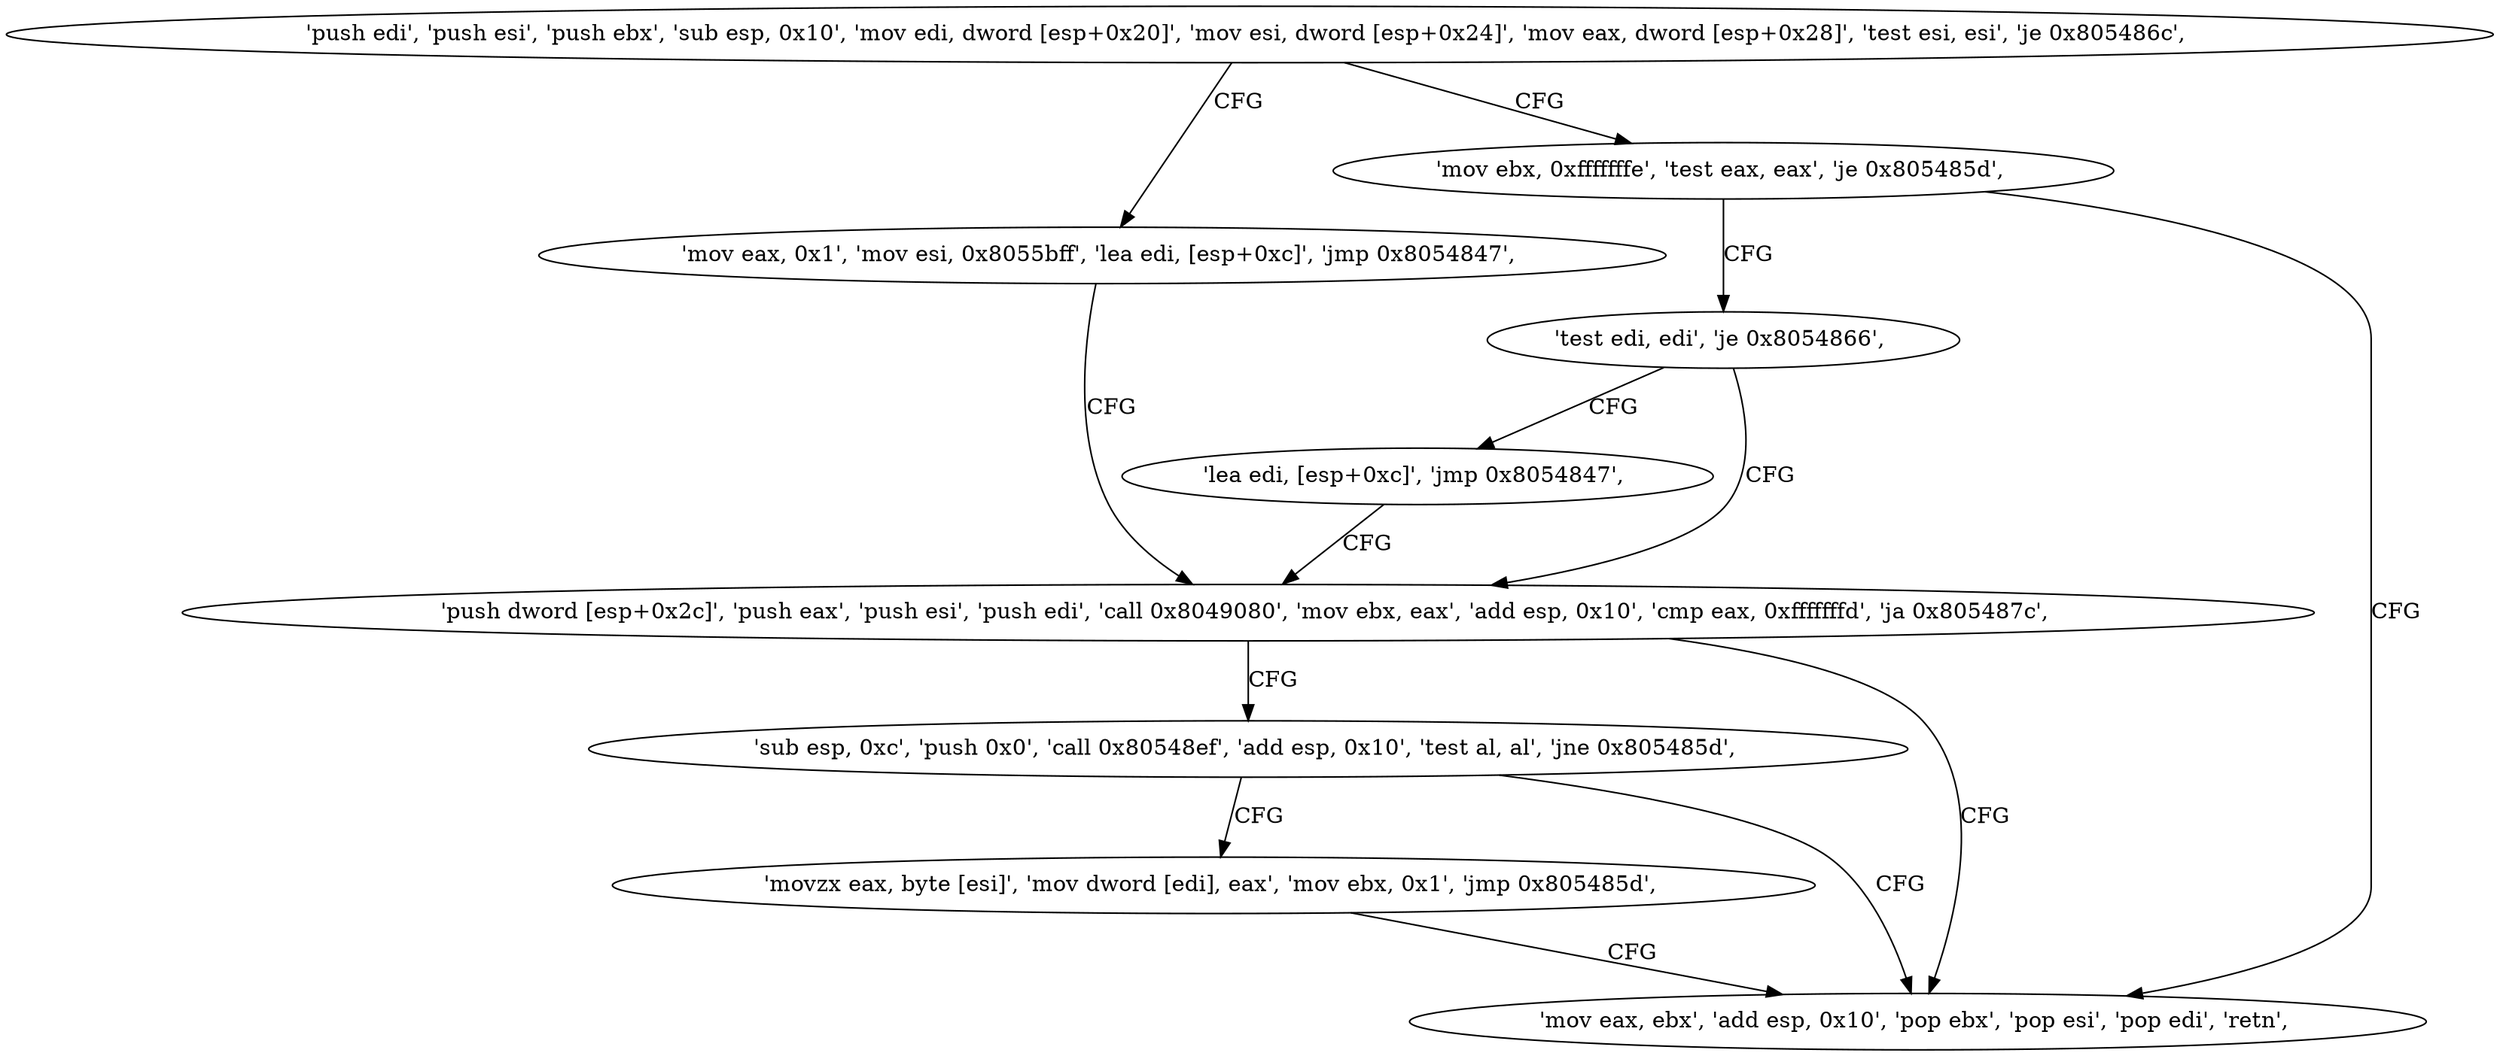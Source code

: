 digraph "func" {
"134563876" [label = "'push edi', 'push esi', 'push ebx', 'sub esp, 0x10', 'mov edi, dword [esp+0x20]', 'mov esi, dword [esp+0x24]', 'mov eax, dword [esp+0x28]', 'test esi, esi', 'je 0x805486c', " ]
"134563948" [label = "'mov eax, 0x1', 'mov esi, 0x8055bff', 'lea edi, [esp+0xc]', 'jmp 0x8054847', " ]
"134563898" [label = "'mov ebx, 0xfffffffe', 'test eax, eax', 'je 0x805485d', " ]
"134563911" [label = "'push dword [esp+0x2c]', 'push eax', 'push esi', 'push edi', 'call 0x8049080', 'mov ebx, eax', 'add esp, 0x10', 'cmp eax, 0xfffffffd', 'ja 0x805487c', " ]
"134563933" [label = "'mov eax, ebx', 'add esp, 0x10', 'pop ebx', 'pop esi', 'pop edi', 'retn', " ]
"134563907" [label = "'test edi, edi', 'je 0x8054866', " ]
"134563964" [label = "'sub esp, 0xc', 'push 0x0', 'call 0x80548ef', 'add esp, 0x10', 'test al, al', 'jne 0x805485d', " ]
"134563942" [label = "'lea edi, [esp+0xc]', 'jmp 0x8054847', " ]
"134563981" [label = "'movzx eax, byte [esi]', 'mov dword [edi], eax', 'mov ebx, 0x1', 'jmp 0x805485d', " ]
"134563876" -> "134563948" [ label = "CFG" ]
"134563876" -> "134563898" [ label = "CFG" ]
"134563948" -> "134563911" [ label = "CFG" ]
"134563898" -> "134563933" [ label = "CFG" ]
"134563898" -> "134563907" [ label = "CFG" ]
"134563911" -> "134563964" [ label = "CFG" ]
"134563911" -> "134563933" [ label = "CFG" ]
"134563907" -> "134563942" [ label = "CFG" ]
"134563907" -> "134563911" [ label = "CFG" ]
"134563964" -> "134563933" [ label = "CFG" ]
"134563964" -> "134563981" [ label = "CFG" ]
"134563942" -> "134563911" [ label = "CFG" ]
"134563981" -> "134563933" [ label = "CFG" ]
}
